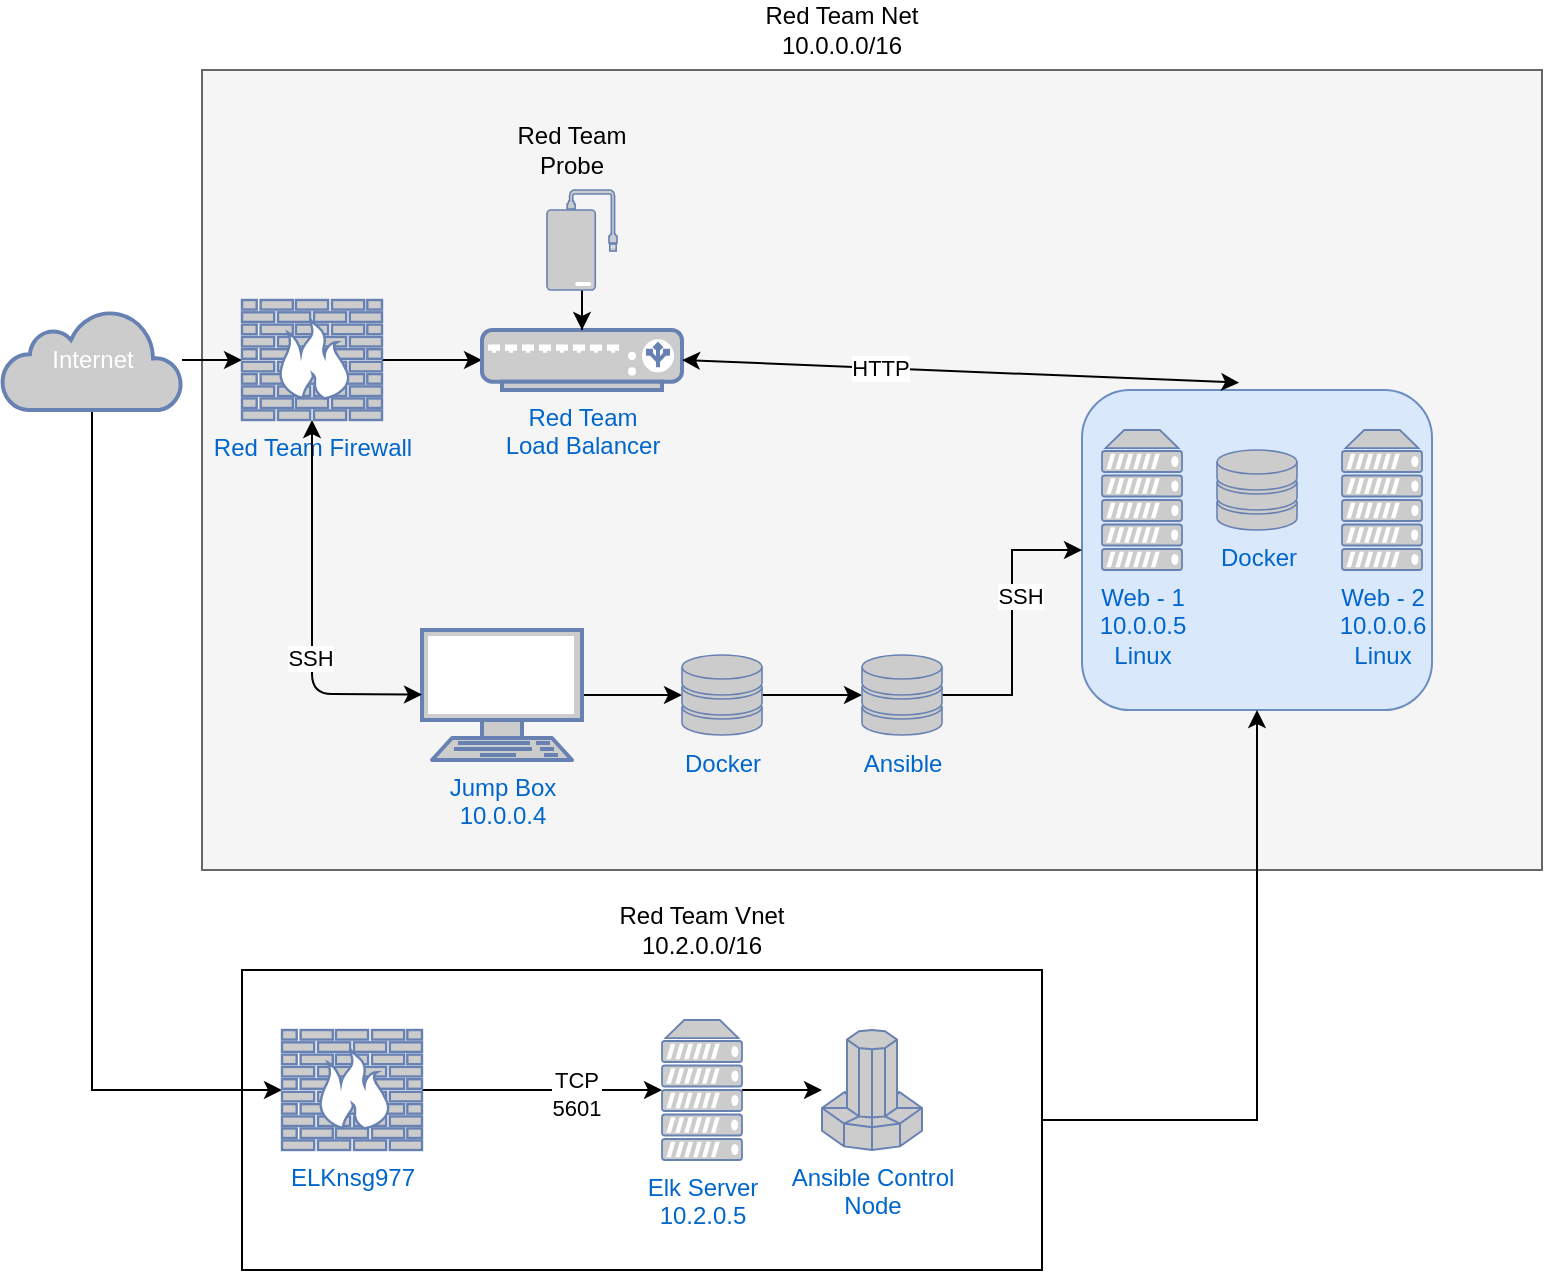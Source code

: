<mxfile version="14.6.6" type="device"><diagram id="BwTHPREo_uKUxYEcWCUk" name="Page-1"><mxGraphModel dx="1038" dy="588" grid="1" gridSize="10" guides="1" tooltips="1" connect="1" arrows="1" fold="1" page="1" pageScale="1" pageWidth="850" pageHeight="1100" math="0" shadow="0"><root><mxCell id="0"/><mxCell id="1" parent="0"/><mxCell id="1Ru3V1H2DPBw9xkWTXlO-16" value="" style="rounded=0;whiteSpace=wrap;html=1;" vertex="1" parent="1"><mxGeometry x="160" y="530" width="400" height="150" as="geometry"/></mxCell><mxCell id="1Ru3V1H2DPBw9xkWTXlO-15" value="" style="rounded=0;whiteSpace=wrap;html=1;fillColor=#f5f5f5;strokeColor=#666666;fontColor=#333333;" vertex="1" parent="1"><mxGeometry x="140" y="80" width="670" height="400" as="geometry"/></mxCell><mxCell id="1Ru3V1H2DPBw9xkWTXlO-7" value="" style="rounded=1;whiteSpace=wrap;html=1;fillColor=#dae8fc;strokeColor=#6c8ebf;" vertex="1" parent="1"><mxGeometry x="580" y="240" width="175" height="160" as="geometry"/></mxCell><mxCell id="abNOCqXSwHaA3_-Kbpzr-3" value="" style="edgeStyle=orthogonalEdgeStyle;rounded=0;orthogonalLoop=1;jettySize=auto;html=1;" parent="1" source="abNOCqXSwHaA3_-Kbpzr-1" target="abNOCqXSwHaA3_-Kbpzr-2" edge="1"><mxGeometry relative="1" as="geometry"/></mxCell><mxCell id="1Ru3V1H2DPBw9xkWTXlO-6" style="edgeStyle=orthogonalEdgeStyle;rounded=0;orthogonalLoop=1;jettySize=auto;html=1;" edge="1" parent="1" source="abNOCqXSwHaA3_-Kbpzr-1" target="1Ru3V1H2DPBw9xkWTXlO-4"><mxGeometry relative="1" as="geometry"><Array as="points"><mxPoint x="85" y="590"/></Array></mxGeometry></mxCell><mxCell id="abNOCqXSwHaA3_-Kbpzr-1" value="Internet" style="html=1;outlineConnect=0;fillColor=#CCCCCC;strokeColor=#6881B3;gradientColor=none;gradientDirection=north;strokeWidth=2;shape=mxgraph.networks.cloud;fontColor=#ffffff;" parent="1" vertex="1"><mxGeometry x="40" y="200" width="90" height="50" as="geometry"/></mxCell><mxCell id="abNOCqXSwHaA3_-Kbpzr-5" value="" style="edgeStyle=orthogonalEdgeStyle;rounded=0;orthogonalLoop=1;jettySize=auto;html=1;" parent="1" source="abNOCqXSwHaA3_-Kbpzr-2" target="abNOCqXSwHaA3_-Kbpzr-4" edge="1"><mxGeometry relative="1" as="geometry"/></mxCell><mxCell id="abNOCqXSwHaA3_-Kbpzr-2" value="Red Team Firewall&lt;br&gt;" style="fontColor=#0066CC;verticalAlign=top;verticalLabelPosition=bottom;labelPosition=center;align=center;html=1;outlineConnect=0;fillColor=#CCCCCC;strokeColor=#6881B3;gradientColor=none;gradientDirection=north;strokeWidth=2;shape=mxgraph.networks.firewall;" parent="1" vertex="1"><mxGeometry x="160" y="195" width="70" height="60" as="geometry"/></mxCell><mxCell id="abNOCqXSwHaA3_-Kbpzr-4" value="Red Team&lt;br&gt;Load Balancer" style="fontColor=#0066CC;verticalAlign=top;verticalLabelPosition=bottom;labelPosition=center;align=center;html=1;outlineConnect=0;fillColor=#CCCCCC;strokeColor=#6881B3;gradientColor=none;gradientDirection=north;strokeWidth=2;shape=mxgraph.networks.load_balancer;" parent="1" vertex="1"><mxGeometry x="280" y="210" width="100" height="30" as="geometry"/></mxCell><mxCell id="abNOCqXSwHaA3_-Kbpzr-7" value="" style="edgeStyle=orthogonalEdgeStyle;rounded=0;orthogonalLoop=1;jettySize=auto;html=1;" parent="1" source="abNOCqXSwHaA3_-Kbpzr-6" target="abNOCqXSwHaA3_-Kbpzr-4" edge="1"><mxGeometry relative="1" as="geometry"/></mxCell><mxCell id="abNOCqXSwHaA3_-Kbpzr-6" value="" style="fontColor=#0066CC;verticalAlign=top;verticalLabelPosition=bottom;labelPosition=center;align=center;html=1;outlineConnect=0;fillColor=#CCCCCC;strokeColor=#6881B3;gradientColor=none;gradientDirection=north;strokeWidth=2;shape=mxgraph.networks.external_storage;" parent="1" vertex="1"><mxGeometry x="312.5" y="140" width="35" height="50" as="geometry"/></mxCell><mxCell id="abNOCqXSwHaA3_-Kbpzr-8" value="Red Team Probe" style="text;html=1;strokeColor=none;fillColor=none;align=center;verticalAlign=middle;whiteSpace=wrap;rounded=0;" parent="1" vertex="1"><mxGeometry x="290" y="110" width="70" height="20" as="geometry"/></mxCell><mxCell id="abNOCqXSwHaA3_-Kbpzr-11" value="Web - 1&lt;br&gt;10.0.0.5&lt;br&gt;Linux" style="fontColor=#0066CC;verticalAlign=top;verticalLabelPosition=bottom;labelPosition=center;align=center;html=1;outlineConnect=0;fillColor=#CCCCCC;strokeColor=#6881B3;gradientColor=none;gradientDirection=north;strokeWidth=2;shape=mxgraph.networks.server;" parent="1" vertex="1"><mxGeometry x="590" y="260" width="40" height="70" as="geometry"/></mxCell><mxCell id="abNOCqXSwHaA3_-Kbpzr-12" value="Web - 2&lt;br&gt;10.0.0.6&lt;br&gt;Linux" style="fontColor=#0066CC;verticalAlign=top;verticalLabelPosition=bottom;labelPosition=center;align=center;html=1;outlineConnect=0;fillColor=#CCCCCC;strokeColor=#6881B3;gradientColor=none;gradientDirection=north;strokeWidth=2;shape=mxgraph.networks.server;" parent="1" vertex="1"><mxGeometry x="710" y="260" width="40" height="70" as="geometry"/></mxCell><mxCell id="1Ru3V1H2DPBw9xkWTXlO-20" value="" style="edgeStyle=orthogonalEdgeStyle;rounded=0;orthogonalLoop=1;jettySize=auto;html=1;" edge="1" parent="1" source="abNOCqXSwHaA3_-Kbpzr-13" target="1Ru3V1H2DPBw9xkWTXlO-2"><mxGeometry relative="1" as="geometry"/></mxCell><mxCell id="abNOCqXSwHaA3_-Kbpzr-13" value="Elk Server&lt;br&gt;10.2.0.5" style="fontColor=#0066CC;verticalAlign=top;verticalLabelPosition=bottom;labelPosition=center;align=center;html=1;outlineConnect=0;fillColor=#CCCCCC;strokeColor=#6881B3;gradientColor=none;gradientDirection=north;strokeWidth=2;shape=mxgraph.networks.server;" parent="1" vertex="1"><mxGeometry x="370" y="555" width="40" height="70" as="geometry"/></mxCell><mxCell id="abNOCqXSwHaA3_-Kbpzr-20" value="" style="edgeStyle=orthogonalEdgeStyle;rounded=0;orthogonalLoop=1;jettySize=auto;html=1;entryX=0;entryY=0.5;entryDx=0;entryDy=0;entryPerimeter=0;" parent="1" source="abNOCqXSwHaA3_-Kbpzr-14" target="abNOCqXSwHaA3_-Kbpzr-15" edge="1"><mxGeometry relative="1" as="geometry"/></mxCell><mxCell id="abNOCqXSwHaA3_-Kbpzr-14" value="Jump Box&lt;br&gt;10.0.0.4" style="fontColor=#0066CC;verticalAlign=top;verticalLabelPosition=bottom;labelPosition=center;align=center;html=1;outlineConnect=0;fillColor=#CCCCCC;strokeColor=#6881B3;gradientColor=none;gradientDirection=north;strokeWidth=2;shape=mxgraph.networks.terminal;" parent="1" vertex="1"><mxGeometry x="250" y="360" width="80" height="65" as="geometry"/></mxCell><mxCell id="abNOCqXSwHaA3_-Kbpzr-21" value="" style="edgeStyle=orthogonalEdgeStyle;rounded=0;orthogonalLoop=1;jettySize=auto;html=1;" parent="1" source="abNOCqXSwHaA3_-Kbpzr-15" target="abNOCqXSwHaA3_-Kbpzr-16" edge="1"><mxGeometry relative="1" as="geometry"/></mxCell><mxCell id="abNOCqXSwHaA3_-Kbpzr-15" value="Docker" style="fontColor=#0066CC;verticalAlign=top;verticalLabelPosition=bottom;labelPosition=center;align=center;html=1;outlineConnect=0;fillColor=#CCCCCC;strokeColor=#6881B3;gradientColor=none;gradientDirection=north;strokeWidth=2;shape=mxgraph.networks.storage;" parent="1" vertex="1"><mxGeometry x="380" y="372.5" width="40" height="40" as="geometry"/></mxCell><mxCell id="1Ru3V1H2DPBw9xkWTXlO-21" style="edgeStyle=orthogonalEdgeStyle;rounded=0;orthogonalLoop=1;jettySize=auto;html=1;" edge="1" parent="1" source="abNOCqXSwHaA3_-Kbpzr-16" target="1Ru3V1H2DPBw9xkWTXlO-7"><mxGeometry relative="1" as="geometry"/></mxCell><mxCell id="1Ru3V1H2DPBw9xkWTXlO-22" value="SSH" style="edgeLabel;html=1;align=center;verticalAlign=middle;resizable=0;points=[];" vertex="1" connectable="0" parent="1Ru3V1H2DPBw9xkWTXlO-21"><mxGeometry x="0.194" y="-4" relative="1" as="geometry"><mxPoint as="offset"/></mxGeometry></mxCell><mxCell id="abNOCqXSwHaA3_-Kbpzr-16" value="Ansible" style="fontColor=#0066CC;verticalAlign=top;verticalLabelPosition=bottom;labelPosition=center;align=center;html=1;outlineConnect=0;fillColor=#CCCCCC;strokeColor=#6881B3;gradientColor=none;gradientDirection=north;strokeWidth=2;shape=mxgraph.networks.storage;" parent="1" vertex="1"><mxGeometry x="470" y="372.5" width="40" height="40" as="geometry"/></mxCell><mxCell id="abNOCqXSwHaA3_-Kbpzr-18" value="Docker" style="fontColor=#0066CC;verticalAlign=top;verticalLabelPosition=bottom;labelPosition=center;align=center;html=1;outlineConnect=0;fillColor=#CCCCCC;strokeColor=#6881B3;gradientColor=none;gradientDirection=north;strokeWidth=2;shape=mxgraph.networks.storage;" parent="1" vertex="1"><mxGeometry x="647.5" y="270" width="40" height="40" as="geometry"/></mxCell><mxCell id="abNOCqXSwHaA3_-Kbpzr-33" value="" style="endArrow=classic;startArrow=classic;html=1;fontFamily=Helvetica;" parent="1" source="abNOCqXSwHaA3_-Kbpzr-2" target="abNOCqXSwHaA3_-Kbpzr-14" edge="1"><mxGeometry width="50" height="50" relative="1" as="geometry"><mxPoint x="400" y="320" as="sourcePoint"/><mxPoint x="450" y="270" as="targetPoint"/><Array as="points"><mxPoint x="195" y="392"/></Array></mxGeometry></mxCell><mxCell id="abNOCqXSwHaA3_-Kbpzr-34" value="SSH" style="edgeLabel;html=1;align=center;verticalAlign=middle;resizable=0;points=[];fontFamily=Helvetica;" parent="abNOCqXSwHaA3_-Kbpzr-33" vertex="1" connectable="0"><mxGeometry x="0.241" y="-1" relative="1" as="geometry"><mxPoint as="offset"/></mxGeometry></mxCell><mxCell id="1Ru3V1H2DPBw9xkWTXlO-2" value="Ansible Control&lt;br&gt;Node" style="fontColor=#0066CC;verticalAlign=top;verticalLabelPosition=bottom;labelPosition=center;align=center;html=1;outlineConnect=0;fillColor=#CCCCCC;strokeColor=#6881B3;gradientColor=none;gradientDirection=north;strokeWidth=2;shape=mxgraph.networks.supercomputer;" vertex="1" parent="1"><mxGeometry x="450" y="560" width="50" height="60" as="geometry"/></mxCell><mxCell id="1Ru3V1H2DPBw9xkWTXlO-12" value="" style="edgeStyle=orthogonalEdgeStyle;rounded=0;orthogonalLoop=1;jettySize=auto;html=1;" edge="1" parent="1" source="1Ru3V1H2DPBw9xkWTXlO-4" target="abNOCqXSwHaA3_-Kbpzr-13"><mxGeometry relative="1" as="geometry"/></mxCell><mxCell id="1Ru3V1H2DPBw9xkWTXlO-19" value="TCP&lt;br&gt;5601" style="edgeLabel;html=1;align=center;verticalAlign=middle;resizable=0;points=[];" vertex="1" connectable="0" parent="1Ru3V1H2DPBw9xkWTXlO-12"><mxGeometry x="0.283" y="-2" relative="1" as="geometry"><mxPoint as="offset"/></mxGeometry></mxCell><mxCell id="1Ru3V1H2DPBw9xkWTXlO-4" value="ELKnsg977" style="fontColor=#0066CC;verticalAlign=top;verticalLabelPosition=bottom;labelPosition=center;align=center;html=1;outlineConnect=0;fillColor=#CCCCCC;strokeColor=#6881B3;gradientColor=none;gradientDirection=north;strokeWidth=2;shape=mxgraph.networks.firewall;" vertex="1" parent="1"><mxGeometry x="180" y="560" width="70" height="60" as="geometry"/></mxCell><mxCell id="1Ru3V1H2DPBw9xkWTXlO-10" value="" style="endArrow=classic;startArrow=classic;html=1;entryX=0.449;entryY=-0.023;entryDx=0;entryDy=0;entryPerimeter=0;exitX=1;exitY=0.5;exitDx=0;exitDy=0;exitPerimeter=0;" edge="1" parent="1" source="abNOCqXSwHaA3_-Kbpzr-4" target="1Ru3V1H2DPBw9xkWTXlO-7"><mxGeometry width="50" height="50" relative="1" as="geometry"><mxPoint x="500" y="226.801" as="sourcePoint"/><mxPoint x="480" y="320" as="targetPoint"/></mxGeometry></mxCell><mxCell id="1Ru3V1H2DPBw9xkWTXlO-11" value="HTTP" style="edgeLabel;html=1;align=center;verticalAlign=middle;resizable=0;points=[];" vertex="1" connectable="0" parent="1Ru3V1H2DPBw9xkWTXlO-10"><mxGeometry x="-0.289" relative="1" as="geometry"><mxPoint as="offset"/></mxGeometry></mxCell><mxCell id="1Ru3V1H2DPBw9xkWTXlO-17" value="Red Team Net&lt;br&gt;10.0.0.0/16" style="text;html=1;strokeColor=none;fillColor=none;align=center;verticalAlign=middle;whiteSpace=wrap;rounded=0;" vertex="1" parent="1"><mxGeometry x="410" y="50" width="100" height="20" as="geometry"/></mxCell><mxCell id="1Ru3V1H2DPBw9xkWTXlO-18" value="Red Team Vnet&lt;br&gt;10.2.0.0/16" style="text;html=1;strokeColor=none;fillColor=none;align=center;verticalAlign=middle;whiteSpace=wrap;rounded=0;" vertex="1" parent="1"><mxGeometry x="310" y="500" width="160" height="20" as="geometry"/></mxCell><mxCell id="1Ru3V1H2DPBw9xkWTXlO-24" style="edgeStyle=orthogonalEdgeStyle;rounded=0;orthogonalLoop=1;jettySize=auto;html=1;" edge="1" parent="1" source="1Ru3V1H2DPBw9xkWTXlO-16" target="1Ru3V1H2DPBw9xkWTXlO-7"><mxGeometry relative="1" as="geometry"/></mxCell></root></mxGraphModel></diagram></mxfile>